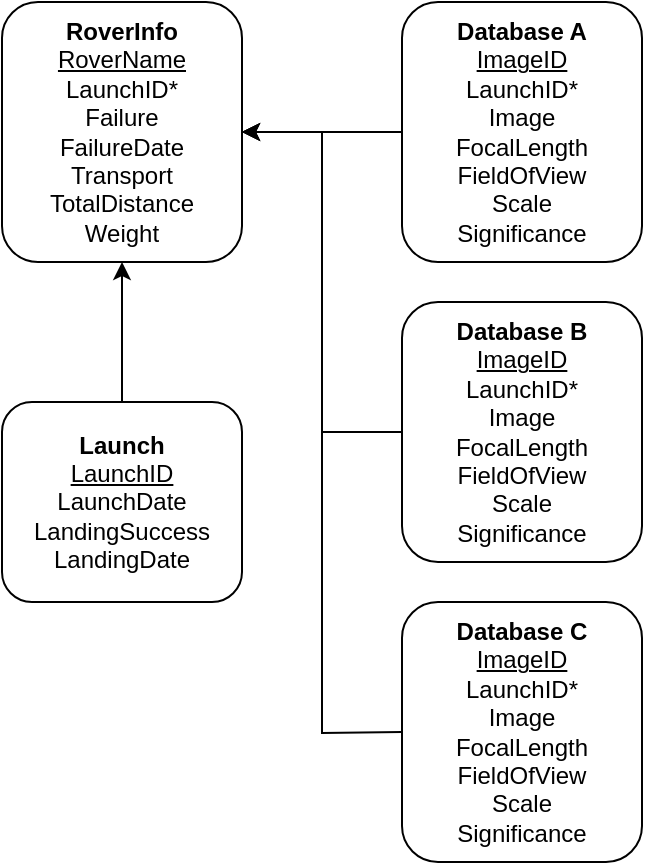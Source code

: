 <mxfile version="14.4.9" type="device"><diagram id="R2lEEEUBdFMjLlhIrx00" name="Page-1"><mxGraphModel dx="1422" dy="756" grid="1" gridSize="10" guides="1" tooltips="1" connect="1" arrows="1" fold="1" page="1" pageScale="1" pageWidth="850" pageHeight="1100" math="0" shadow="0" extFonts="Permanent Marker^https://fonts.googleapis.com/css?family=Permanent+Marker"><root><mxCell id="0"/><mxCell id="1" parent="0"/><mxCell id="2OUdIXX1Pa4z7wcBGbBF-1" value="&lt;b&gt;RoverInfo&lt;/b&gt;&lt;br&gt;&lt;u&gt;RoverName&lt;/u&gt;&lt;br&gt;LaunchID*&lt;br&gt;Failure&lt;br&gt;FailureDate&lt;br&gt;Transport&lt;br&gt;TotalDistance&lt;br&gt;Weight" style="rounded=1;whiteSpace=wrap;html=1;" vertex="1" parent="1"><mxGeometry x="40" y="40" width="120" height="130" as="geometry"/></mxCell><mxCell id="2OUdIXX1Pa4z7wcBGbBF-8" style="edgeStyle=orthogonalEdgeStyle;rounded=0;orthogonalLoop=1;jettySize=auto;html=1;" edge="1" parent="1" source="2OUdIXX1Pa4z7wcBGbBF-2" target="2OUdIXX1Pa4z7wcBGbBF-1"><mxGeometry relative="1" as="geometry"/></mxCell><mxCell id="2OUdIXX1Pa4z7wcBGbBF-2" value="&lt;b&gt;Database A&lt;br&gt;&lt;/b&gt;&lt;u&gt;ImageID&lt;/u&gt;&lt;br&gt;LaunchID*&lt;br&gt;Image&lt;br&gt;FocalLength&lt;br&gt;FieldOfView&lt;br&gt;Scale&lt;br&gt;Significance" style="rounded=1;whiteSpace=wrap;html=1;" vertex="1" parent="1"><mxGeometry x="240" y="40" width="120" height="130" as="geometry"/></mxCell><mxCell id="2OUdIXX1Pa4z7wcBGbBF-9" style="edgeStyle=orthogonalEdgeStyle;rounded=0;orthogonalLoop=1;jettySize=auto;html=1;" edge="1" parent="1" target="2OUdIXX1Pa4z7wcBGbBF-1"><mxGeometry relative="1" as="geometry"><mxPoint x="240" y="255" as="sourcePoint"/><Array as="points"><mxPoint x="200" y="255"/><mxPoint x="200" y="105"/></Array></mxGeometry></mxCell><mxCell id="2OUdIXX1Pa4z7wcBGbBF-10" style="edgeStyle=orthogonalEdgeStyle;rounded=0;orthogonalLoop=1;jettySize=auto;html=1;entryX=1;entryY=0.5;entryDx=0;entryDy=0;" edge="1" parent="1" target="2OUdIXX1Pa4z7wcBGbBF-1"><mxGeometry relative="1" as="geometry"><mxPoint x="240" y="405" as="sourcePoint"/></mxGeometry></mxCell><mxCell id="2OUdIXX1Pa4z7wcBGbBF-11" style="edgeStyle=orthogonalEdgeStyle;rounded=0;orthogonalLoop=1;jettySize=auto;html=1;exitX=0.5;exitY=0;exitDx=0;exitDy=0;entryX=0.5;entryY=1;entryDx=0;entryDy=0;" edge="1" parent="1" source="2OUdIXX1Pa4z7wcBGbBF-6" target="2OUdIXX1Pa4z7wcBGbBF-1"><mxGeometry relative="1" as="geometry"/></mxCell><mxCell id="2OUdIXX1Pa4z7wcBGbBF-6" value="&lt;b&gt;Launch&lt;br&gt;&lt;/b&gt;&lt;u&gt;LaunchID&lt;/u&gt;&lt;br&gt;LaunchDate&lt;br&gt;LandingSuccess&lt;br&gt;LandingDate" style="rounded=1;whiteSpace=wrap;html=1;" vertex="1" parent="1"><mxGeometry x="40" y="240" width="120" height="100" as="geometry"/></mxCell><mxCell id="2OUdIXX1Pa4z7wcBGbBF-12" value="&lt;b&gt;Database B&lt;br&gt;&lt;/b&gt;&lt;u&gt;ImageID&lt;/u&gt;&lt;br&gt;LaunchID*&lt;br&gt;Image&lt;br&gt;FocalLength&lt;br&gt;FieldOfView&lt;br&gt;Scale&lt;br&gt;Significance" style="rounded=1;whiteSpace=wrap;html=1;" vertex="1" parent="1"><mxGeometry x="240" y="190" width="120" height="130" as="geometry"/></mxCell><mxCell id="2OUdIXX1Pa4z7wcBGbBF-13" value="&lt;b&gt;Database C&lt;br&gt;&lt;/b&gt;&lt;u&gt;ImageID&lt;/u&gt;&lt;br&gt;LaunchID*&lt;br&gt;Image&lt;br&gt;FocalLength&lt;br&gt;FieldOfView&lt;br&gt;Scale&lt;br&gt;Significance" style="rounded=1;whiteSpace=wrap;html=1;" vertex="1" parent="1"><mxGeometry x="240" y="340" width="120" height="130" as="geometry"/></mxCell></root></mxGraphModel></diagram></mxfile>